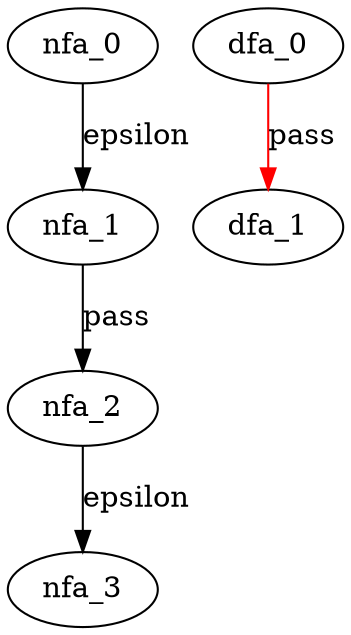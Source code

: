 digraph pass_stmt {
 subgraph pass_stmt_nfa {
  nfa_0->nfa_1[label=epsilon]
  nfa_1->nfa_2[label="pass"]
  nfa_2->nfa_3[label=epsilon]
  }
 subgraph pass_stmt_dfa {
  dfa_0->dfa_1[label="pass",color=red]
  }
}
